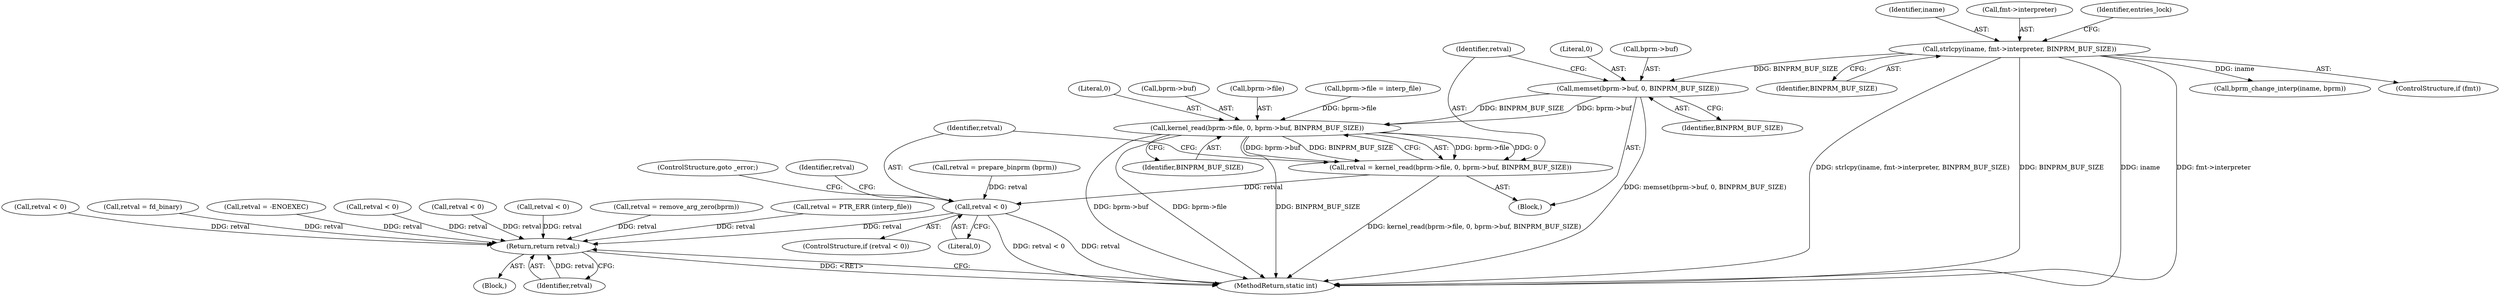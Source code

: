 digraph "0_linux_b66c5984017533316fd1951770302649baf1aa33@API" {
"1000303" [label="(Call,memset(bprm->buf, 0, BINPRM_BUF_SIZE))"];
"1000144" [label="(Call,strlcpy(iname, fmt->interpreter, BINPRM_BUF_SIZE))"];
"1000311" [label="(Call,kernel_read(bprm->file, 0, bprm->buf, BINPRM_BUF_SIZE))"];
"1000309" [label="(Call,retval = kernel_read(bprm->file, 0, bprm->buf, BINPRM_BUF_SIZE))"];
"1000326" [label="(Call,retval < 0)"];
"1000340" [label="(Return,return retval;)"];
"1000165" [label="(Call,retval = remove_arg_zero(bprm))"];
"1000312" [label="(Call,bprm->file)"];
"1000329" [label="(ControlStructure,goto _error;)"];
"1000283" [label="(Call,retval = PTR_ERR (interp_file))"];
"1000271" [label="(Call,bprm_change_interp(iname, bprm))"];
"1000145" [label="(Identifier,iname)"];
"1000245" [label="(Call,retval < 0)"];
"1000327" [label="(Identifier,retval)"];
"1000340" [label="(Return,return retval;)"];
"1000311" [label="(Call,kernel_read(bprm->file, 0, bprm->buf, BINPRM_BUF_SIZE))"];
"1000303" [label="(Call,memset(bprm->buf, 0, BINPRM_BUF_SIZE))"];
"1000319" [label="(Identifier,BINPRM_BUF_SIZE)"];
"1000331" [label="(Identifier,retval)"];
"1000291" [label="(Call,bprm->file = interp_file)"];
"1000187" [label="(Call,retval = fd_binary)"];
"1000127" [label="(Call,retval = -ENOEXEC)"];
"1000110" [label="(Block,)"];
"1000341" [label="(Identifier,retval)"];
"1000307" [label="(Literal,0)"];
"1000326" [label="(Call,retval < 0)"];
"1000146" [label="(Call,fmt->interpreter)"];
"1000360" [label="(MethodReturn,static int)"];
"1000308" [label="(Identifier,BINPRM_BUF_SIZE)"];
"1000325" [label="(ControlStructure,if (retval < 0))"];
"1000261" [label="(Call,retval < 0)"];
"1000315" [label="(Literal,0)"];
"1000142" [label="(ControlStructure,if (fmt))"];
"1000316" [label="(Call,bprm->buf)"];
"1000149" [label="(Identifier,BINPRM_BUF_SIZE)"];
"1000275" [label="(Call,retval < 0)"];
"1000302" [label="(Block,)"];
"1000335" [label="(Call,retval < 0)"];
"1000309" [label="(Call,retval = kernel_read(bprm->file, 0, bprm->buf, BINPRM_BUF_SIZE))"];
"1000328" [label="(Literal,0)"];
"1000310" [label="(Identifier,retval)"];
"1000144" [label="(Call,strlcpy(iname, fmt->interpreter, BINPRM_BUF_SIZE))"];
"1000321" [label="(Call,retval = prepare_binprm (bprm))"];
"1000152" [label="(Identifier,entries_lock)"];
"1000304" [label="(Call,bprm->buf)"];
"1000303" -> "1000302"  [label="AST: "];
"1000303" -> "1000308"  [label="CFG: "];
"1000304" -> "1000303"  [label="AST: "];
"1000307" -> "1000303"  [label="AST: "];
"1000308" -> "1000303"  [label="AST: "];
"1000310" -> "1000303"  [label="CFG: "];
"1000303" -> "1000360"  [label="DDG: memset(bprm->buf, 0, BINPRM_BUF_SIZE)"];
"1000144" -> "1000303"  [label="DDG: BINPRM_BUF_SIZE"];
"1000303" -> "1000311"  [label="DDG: bprm->buf"];
"1000303" -> "1000311"  [label="DDG: BINPRM_BUF_SIZE"];
"1000144" -> "1000142"  [label="AST: "];
"1000144" -> "1000149"  [label="CFG: "];
"1000145" -> "1000144"  [label="AST: "];
"1000146" -> "1000144"  [label="AST: "];
"1000149" -> "1000144"  [label="AST: "];
"1000152" -> "1000144"  [label="CFG: "];
"1000144" -> "1000360"  [label="DDG: strlcpy(iname, fmt->interpreter, BINPRM_BUF_SIZE)"];
"1000144" -> "1000360"  [label="DDG: BINPRM_BUF_SIZE"];
"1000144" -> "1000360"  [label="DDG: iname"];
"1000144" -> "1000360"  [label="DDG: fmt->interpreter"];
"1000144" -> "1000271"  [label="DDG: iname"];
"1000311" -> "1000309"  [label="AST: "];
"1000311" -> "1000319"  [label="CFG: "];
"1000312" -> "1000311"  [label="AST: "];
"1000315" -> "1000311"  [label="AST: "];
"1000316" -> "1000311"  [label="AST: "];
"1000319" -> "1000311"  [label="AST: "];
"1000309" -> "1000311"  [label="CFG: "];
"1000311" -> "1000360"  [label="DDG: bprm->file"];
"1000311" -> "1000360"  [label="DDG: bprm->buf"];
"1000311" -> "1000360"  [label="DDG: BINPRM_BUF_SIZE"];
"1000311" -> "1000309"  [label="DDG: bprm->file"];
"1000311" -> "1000309"  [label="DDG: 0"];
"1000311" -> "1000309"  [label="DDG: bprm->buf"];
"1000311" -> "1000309"  [label="DDG: BINPRM_BUF_SIZE"];
"1000291" -> "1000311"  [label="DDG: bprm->file"];
"1000309" -> "1000302"  [label="AST: "];
"1000310" -> "1000309"  [label="AST: "];
"1000327" -> "1000309"  [label="CFG: "];
"1000309" -> "1000360"  [label="DDG: kernel_read(bprm->file, 0, bprm->buf, BINPRM_BUF_SIZE)"];
"1000309" -> "1000326"  [label="DDG: retval"];
"1000326" -> "1000325"  [label="AST: "];
"1000326" -> "1000328"  [label="CFG: "];
"1000327" -> "1000326"  [label="AST: "];
"1000328" -> "1000326"  [label="AST: "];
"1000329" -> "1000326"  [label="CFG: "];
"1000331" -> "1000326"  [label="CFG: "];
"1000326" -> "1000360"  [label="DDG: retval < 0"];
"1000326" -> "1000360"  [label="DDG: retval"];
"1000321" -> "1000326"  [label="DDG: retval"];
"1000326" -> "1000340"  [label="DDG: retval"];
"1000340" -> "1000110"  [label="AST: "];
"1000340" -> "1000341"  [label="CFG: "];
"1000341" -> "1000340"  [label="AST: "];
"1000360" -> "1000340"  [label="CFG: "];
"1000340" -> "1000360"  [label="DDG: <RET>"];
"1000341" -> "1000340"  [label="DDG: retval"];
"1000187" -> "1000340"  [label="DDG: retval"];
"1000335" -> "1000340"  [label="DDG: retval"];
"1000283" -> "1000340"  [label="DDG: retval"];
"1000165" -> "1000340"  [label="DDG: retval"];
"1000275" -> "1000340"  [label="DDG: retval"];
"1000261" -> "1000340"  [label="DDG: retval"];
"1000245" -> "1000340"  [label="DDG: retval"];
"1000127" -> "1000340"  [label="DDG: retval"];
}
